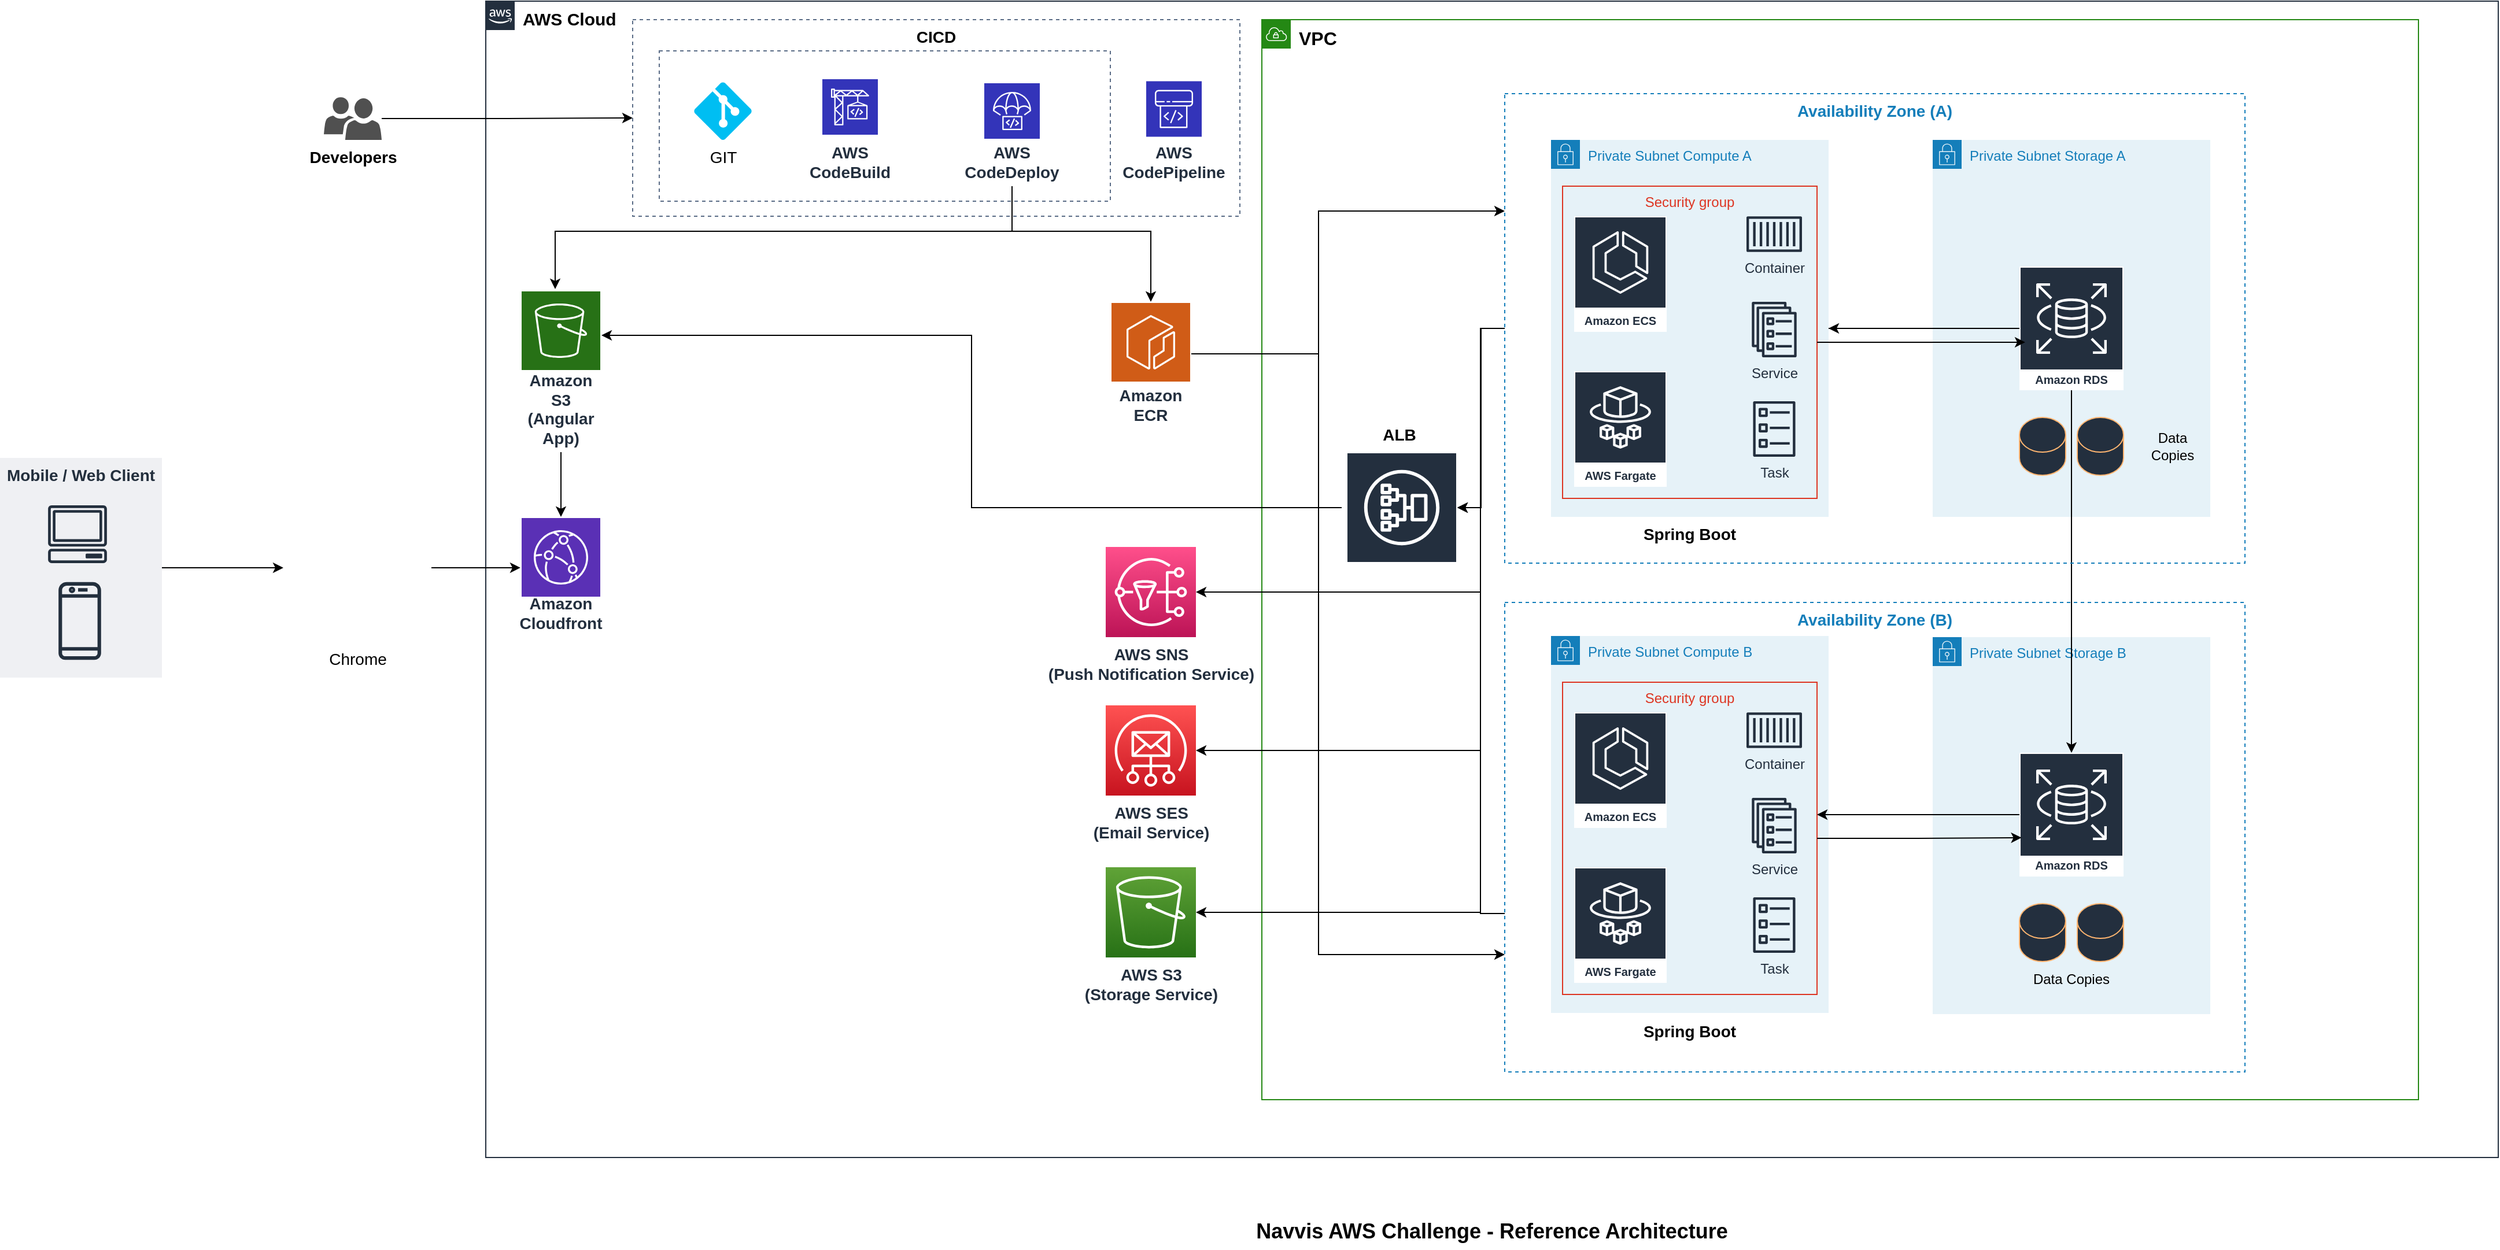 <mxfile version="20.3.2" type="device"><diagram id="Ht1M8jgEwFfnCIfOTk4-" name="Page-1"><mxGraphModel dx="2520" dy="1963" grid="1" gridSize="10" guides="1" tooltips="1" connect="1" arrows="1" fold="1" page="1" pageScale="1" pageWidth="413" pageHeight="583" background="#FFFFFF" math="0" shadow="0"><root><mxCell id="0"/><mxCell id="1" parent="0"/><mxCell id="UEzPUAAOIrF-is8g5C7q-175" value="&lt;font color=&quot;#000000&quot; style=&quot;font-size: 15px;&quot;&gt;&lt;b&gt;AWS Cloud&lt;/b&gt;&lt;/font&gt;" style="points=[[0,0],[0.25,0],[0.5,0],[0.75,0],[1,0],[1,0.25],[1,0.5],[1,0.75],[1,1],[0.75,1],[0.5,1],[0.25,1],[0,1],[0,0.75],[0,0.5],[0,0.25]];outlineConnect=0;gradientColor=none;html=1;whiteSpace=wrap;fontSize=12;fontStyle=0;shape=mxgraph.aws4.group;grIcon=mxgraph.aws4.group_aws_cloud_alt;strokeColor=#232F3E;fillColor=none;verticalAlign=top;align=left;spacingLeft=30;fontColor=#232F3E;dashed=0;labelBackgroundColor=#ffffff;container=1;pointerEvents=0;collapsible=0;recursiveResize=0;rounded=0;" parent="1" vertex="1"><mxGeometry x="-80" y="-1119" width="1740" height="1000" as="geometry"/></mxCell><mxCell id="bJ8_ohwitnAlfihcMv7L-4" value="" style="fillColor=none;strokeColor=#5A6C86;dashed=1;verticalAlign=top;fontStyle=0;fontColor=#5A6C86;rounded=0;" parent="UEzPUAAOIrF-is8g5C7q-175" vertex="1"><mxGeometry x="150" y="43" width="390" height="130" as="geometry"/></mxCell><mxCell id="bJ8_ohwitnAlfihcMv7L-5" value="CICD" style="fillColor=none;strokeColor=#5A6C86;dashed=1;verticalAlign=top;fontStyle=1;fontColor=#000000;rounded=0;fontSize=14;" parent="UEzPUAAOIrF-is8g5C7q-175" vertex="1"><mxGeometry x="127" y="16" width="525" height="170" as="geometry"/></mxCell><mxCell id="bJ8_ohwitnAlfihcMv7L-7" value="&lt;font style=&quot;font-size: 14px;&quot;&gt;AWS CodeBuild&lt;/font&gt;" style="outlineConnect=0;fontColor=#232F3E;gradientColor=none;strokeColor=#ffffff;fillColor=#3334B9;dashed=0;verticalLabelPosition=middle;verticalAlign=bottom;align=center;html=1;whiteSpace=wrap;fontSize=10;fontStyle=1;spacing=3;shape=mxgraph.aws4.productIcon;prIcon=mxgraph.aws4.codebuild;rounded=0;" parent="UEzPUAAOIrF-is8g5C7q-175" vertex="1"><mxGeometry x="290" y="66.5" width="50" height="93.5" as="geometry"/></mxCell><mxCell id="bJ8_ohwitnAlfihcMv7L-8" value="&lt;font style=&quot;font-size: 14px;&quot;&gt;GIT&lt;/font&gt;" style="verticalLabelPosition=bottom;html=1;verticalAlign=top;align=center;strokeColor=none;fillColor=#00BEF2;shape=mxgraph.azure.git_repository;rounded=0;" parent="UEzPUAAOIrF-is8g5C7q-175" vertex="1"><mxGeometry x="180" y="70" width="50" height="50" as="geometry"/></mxCell><mxCell id="5Nn6OFRv1aye1fLVFmdE-2" style="edgeStyle=orthogonalEdgeStyle;rounded=0;orthogonalLoop=1;jettySize=auto;html=1;" parent="UEzPUAAOIrF-is8g5C7q-175" source="bJ8_ohwitnAlfihcMv7L-9" target="bJ8_ohwitnAlfihcMv7L-68" edge="1"><mxGeometry relative="1" as="geometry"><Array as="points"><mxPoint x="455" y="199"/><mxPoint x="575" y="199"/></Array></mxGeometry></mxCell><mxCell id="bJ8_ohwitnAlfihcMv7L-9" value="&lt;font style=&quot;font-size: 14px;&quot;&gt;AWS CodeDeploy&lt;/font&gt;" style="outlineConnect=0;fontColor=#232F3E;gradientColor=none;strokeColor=#ffffff;fillColor=#3334B9;dashed=0;verticalLabelPosition=middle;verticalAlign=bottom;align=center;html=1;whiteSpace=wrap;fontSize=10;fontStyle=1;spacing=3;shape=mxgraph.aws4.productIcon;prIcon=mxgraph.aws4.codedeploy;rounded=0;" parent="UEzPUAAOIrF-is8g5C7q-175" vertex="1"><mxGeometry x="430" y="70" width="50" height="90" as="geometry"/></mxCell><mxCell id="bJ8_ohwitnAlfihcMv7L-10" value="&lt;font style=&quot;font-size: 14px;&quot;&gt;AWS CodePipeline&lt;/font&gt;" style="outlineConnect=0;fontColor=#232F3E;gradientColor=none;strokeColor=#ffffff;fillColor=#3334B9;dashed=0;verticalLabelPosition=middle;verticalAlign=bottom;align=center;html=1;whiteSpace=wrap;fontSize=10;fontStyle=1;spacing=3;shape=mxgraph.aws4.productIcon;prIcon=mxgraph.aws4.codepipeline;rounded=0;" parent="UEzPUAAOIrF-is8g5C7q-175" vertex="1"><mxGeometry x="570" y="68.25" width="50" height="91.75" as="geometry"/></mxCell><mxCell id="bJ8_ohwitnAlfihcMv7L-11" value="&lt;font color=&quot;#000000&quot; style=&quot;font-size: 16px;&quot;&gt;&lt;b&gt;VPC&lt;/b&gt;&lt;/font&gt;" style="points=[[0,0],[0.25,0],[0.5,0],[0.75,0],[1,0],[1,0.25],[1,0.5],[1,0.75],[1,1],[0.75,1],[0.5,1],[0.25,1],[0,1],[0,0.75],[0,0.5],[0,0.25]];outlineConnect=0;gradientColor=none;html=1;whiteSpace=wrap;fontSize=12;fontStyle=0;container=1;pointerEvents=0;collapsible=0;recursiveResize=0;shape=mxgraph.aws4.group;grIcon=mxgraph.aws4.group_vpc;strokeColor=#248814;fillColor=none;verticalAlign=top;align=left;spacingLeft=30;fontColor=#AAB7B8;dashed=0;rounded=0;" parent="UEzPUAAOIrF-is8g5C7q-175" vertex="1"><mxGeometry x="671" y="16" width="1000" height="934" as="geometry"/></mxCell><mxCell id="bJ8_ohwitnAlfihcMv7L-44" style="edgeStyle=orthogonalEdgeStyle;rounded=0;orthogonalLoop=1;jettySize=auto;html=1;" parent="bJ8_ohwitnAlfihcMv7L-11" source="bJ8_ohwitnAlfihcMv7L-12" target="bJ8_ohwitnAlfihcMv7L-25" edge="1"><mxGeometry relative="1" as="geometry"/></mxCell><mxCell id="bJ8_ohwitnAlfihcMv7L-12" value="Private Subnet Compute A" style="points=[[0,0],[0.25,0],[0.5,0],[0.75,0],[1,0],[1,0.25],[1,0.5],[1,0.75],[1,1],[0.75,1],[0.5,1],[0.25,1],[0,1],[0,0.75],[0,0.5],[0,0.25]];outlineConnect=0;gradientColor=none;html=1;whiteSpace=wrap;fontSize=12;fontStyle=0;container=1;pointerEvents=0;collapsible=0;recursiveResize=0;shape=mxgraph.aws4.group;grIcon=mxgraph.aws4.group_security_group;grStroke=0;strokeColor=#147EBA;fillColor=#E6F2F8;verticalAlign=top;align=left;spacingLeft=30;fontColor=#147EBA;dashed=0;rounded=0;" parent="bJ8_ohwitnAlfihcMv7L-11" vertex="1"><mxGeometry x="250" y="104" width="240" height="326" as="geometry"/></mxCell><mxCell id="bJ8_ohwitnAlfihcMv7L-18" value="Amazon ECS" style="outlineConnect=0;fontColor=#232F3E;gradientColor=none;strokeColor=#ffffff;fillColor=#232F3E;dashed=0;verticalLabelPosition=middle;verticalAlign=bottom;align=center;html=1;whiteSpace=wrap;fontSize=10;fontStyle=1;spacing=3;shape=mxgraph.aws4.productIcon;prIcon=mxgraph.aws4.ecs;rounded=0;" parent="bJ8_ohwitnAlfihcMv7L-12" vertex="1"><mxGeometry x="20" y="66" width="80" height="100" as="geometry"/></mxCell><mxCell id="bJ8_ohwitnAlfihcMv7L-19" value="AWS Fargate" style="outlineConnect=0;fontColor=#232F3E;gradientColor=none;strokeColor=#ffffff;fillColor=#232F3E;dashed=0;verticalLabelPosition=middle;verticalAlign=bottom;align=center;html=1;whiteSpace=wrap;fontSize=10;fontStyle=1;spacing=3;shape=mxgraph.aws4.productIcon;prIcon=mxgraph.aws4.fargate;rounded=0;" parent="bJ8_ohwitnAlfihcMv7L-12" vertex="1"><mxGeometry x="20" y="200" width="80" height="100" as="geometry"/></mxCell><mxCell id="bJ8_ohwitnAlfihcMv7L-20" value="Container" style="outlineConnect=0;fontColor=#232F3E;gradientColor=none;fillColor=#232F3E;strokeColor=none;dashed=0;verticalLabelPosition=bottom;verticalAlign=top;align=center;html=1;fontSize=12;fontStyle=0;aspect=fixed;pointerEvents=1;shape=mxgraph.aws4.container_1;rounded=0;" parent="bJ8_ohwitnAlfihcMv7L-12" vertex="1"><mxGeometry x="169" y="66" width="48" height="31" as="geometry"/></mxCell><mxCell id="bJ8_ohwitnAlfihcMv7L-22" value="Service" style="outlineConnect=0;fontColor=#232F3E;gradientColor=none;fillColor=#232F3E;strokeColor=none;dashed=0;verticalLabelPosition=bottom;verticalAlign=top;align=center;html=1;fontSize=12;fontStyle=0;aspect=fixed;pointerEvents=1;shape=mxgraph.aws4.ecs_service;rounded=0;" parent="bJ8_ohwitnAlfihcMv7L-12" vertex="1"><mxGeometry x="173.5" y="140" width="39" height="48" as="geometry"/></mxCell><mxCell id="bJ8_ohwitnAlfihcMv7L-23" value="Task" style="outlineConnect=0;fontColor=#232F3E;gradientColor=none;fillColor=#232F3E;strokeColor=none;dashed=0;verticalLabelPosition=bottom;verticalAlign=top;align=center;html=1;fontSize=12;fontStyle=0;aspect=fixed;pointerEvents=1;shape=mxgraph.aws4.ecs_task;rounded=0;" parent="bJ8_ohwitnAlfihcMv7L-12" vertex="1"><mxGeometry x="174.5" y="226" width="37" height="48" as="geometry"/></mxCell><mxCell id="bJ8_ohwitnAlfihcMv7L-24" value="Security group" style="fillColor=none;strokeColor=#DD3522;verticalAlign=top;fontStyle=0;fontColor=#DD3522;rounded=0;" parent="bJ8_ohwitnAlfihcMv7L-12" vertex="1"><mxGeometry x="10" y="40" width="220" height="270" as="geometry"/></mxCell><mxCell id="bJ8_ohwitnAlfihcMv7L-13" value="Private Subnet Storage A" style="points=[[0,0],[0.25,0],[0.5,0],[0.75,0],[1,0],[1,0.25],[1,0.5],[1,0.75],[1,1],[0.75,1],[0.5,1],[0.25,1],[0,1],[0,0.75],[0,0.5],[0,0.25]];outlineConnect=0;gradientColor=none;html=1;whiteSpace=wrap;fontSize=12;fontStyle=0;container=1;pointerEvents=0;collapsible=0;recursiveResize=0;shape=mxgraph.aws4.group;grIcon=mxgraph.aws4.group_security_group;grStroke=0;strokeColor=#147EBA;fillColor=#E6F2F8;verticalAlign=top;align=left;spacingLeft=30;fontColor=#147EBA;dashed=0;rounded=0;" parent="bJ8_ohwitnAlfihcMv7L-11" vertex="1"><mxGeometry x="580" y="104" width="240" height="326" as="geometry"/></mxCell><mxCell id="bJ8_ohwitnAlfihcMv7L-25" value="Amazon RDS" style="outlineConnect=0;fontColor=#232F3E;gradientColor=none;strokeColor=#ffffff;fillColor=#232F3E;dashed=0;verticalLabelPosition=middle;verticalAlign=bottom;align=center;html=1;whiteSpace=wrap;fontSize=10;fontStyle=1;spacing=3;shape=mxgraph.aws4.productIcon;prIcon=mxgraph.aws4.rds;rounded=0;" parent="bJ8_ohwitnAlfihcMv7L-13" vertex="1"><mxGeometry x="75" y="109.5" width="90" height="107" as="geometry"/></mxCell><mxCell id="bJ8_ohwitnAlfihcMv7L-34" value="" style="shape=cylinder3;whiteSpace=wrap;html=1;boundedLbl=1;backgroundOutline=1;size=15;strokeColor=#FFB570;fillColor=#232F3E;rounded=0;" parent="bJ8_ohwitnAlfihcMv7L-13" vertex="1"><mxGeometry x="75" y="240" width="40" height="50" as="geometry"/></mxCell><mxCell id="bJ8_ohwitnAlfihcMv7L-36" value="" style="shape=cylinder3;whiteSpace=wrap;html=1;boundedLbl=1;backgroundOutline=1;size=15;strokeColor=#FFB570;fillColor=#232F3E;rounded=0;" parent="bJ8_ohwitnAlfihcMv7L-13" vertex="1"><mxGeometry x="125" y="240" width="40" height="50" as="geometry"/></mxCell><mxCell id="bJ8_ohwitnAlfihcMv7L-54" value="Data Copies" style="text;html=1;strokeColor=none;fillColor=none;align=center;verticalAlign=middle;whiteSpace=wrap;rounded=0;" parent="bJ8_ohwitnAlfihcMv7L-13" vertex="1"><mxGeometry x="175" y="250" width="65" height="30" as="geometry"/></mxCell><mxCell id="bJ8_ohwitnAlfihcMv7L-15" value="Private Subnet Storage B" style="points=[[0,0],[0.25,0],[0.5,0],[0.75,0],[1,0],[1,0.25],[1,0.5],[1,0.75],[1,1],[0.75,1],[0.5,1],[0.25,1],[0,1],[0,0.75],[0,0.5],[0,0.25]];outlineConnect=0;gradientColor=none;html=1;whiteSpace=wrap;fontSize=12;fontStyle=0;container=1;pointerEvents=0;collapsible=0;recursiveResize=0;shape=mxgraph.aws4.group;grIcon=mxgraph.aws4.group_security_group;grStroke=0;strokeColor=#147EBA;fillColor=#E6F2F8;verticalAlign=top;align=left;spacingLeft=30;fontColor=#147EBA;dashed=0;rounded=0;" parent="bJ8_ohwitnAlfihcMv7L-11" vertex="1"><mxGeometry x="580" y="534" width="240" height="326" as="geometry"/></mxCell><mxCell id="bJ8_ohwitnAlfihcMv7L-37" value="Amazon RDS" style="outlineConnect=0;fontColor=#232F3E;gradientColor=none;strokeColor=#ffffff;fillColor=#232F3E;dashed=0;verticalLabelPosition=middle;verticalAlign=bottom;align=center;html=1;whiteSpace=wrap;fontSize=10;fontStyle=1;spacing=3;shape=mxgraph.aws4.productIcon;prIcon=mxgraph.aws4.rds;rounded=0;" parent="bJ8_ohwitnAlfihcMv7L-15" vertex="1"><mxGeometry x="75" y="100" width="90" height="107" as="geometry"/></mxCell><mxCell id="bJ8_ohwitnAlfihcMv7L-38" value="" style="shape=cylinder3;whiteSpace=wrap;html=1;boundedLbl=1;backgroundOutline=1;size=15;strokeColor=#FFB570;fillColor=#232F3E;rounded=0;" parent="bJ8_ohwitnAlfihcMv7L-15" vertex="1"><mxGeometry x="75" y="230.5" width="40" height="50" as="geometry"/></mxCell><mxCell id="bJ8_ohwitnAlfihcMv7L-39" value="" style="shape=cylinder3;whiteSpace=wrap;html=1;boundedLbl=1;backgroundOutline=1;size=15;strokeColor=#FFB570;fillColor=#232F3E;rounded=0;" parent="bJ8_ohwitnAlfihcMv7L-15" vertex="1"><mxGeometry x="125" y="230.5" width="40" height="50" as="geometry"/></mxCell><mxCell id="bJ8_ohwitnAlfihcMv7L-41" value="Data Copies" style="text;html=1;strokeColor=none;fillColor=none;align=center;verticalAlign=middle;whiteSpace=wrap;rounded=0;" parent="bJ8_ohwitnAlfihcMv7L-15" vertex="1"><mxGeometry x="85" y="280.5" width="70" height="30" as="geometry"/></mxCell><mxCell id="bJ8_ohwitnAlfihcMv7L-26" value="Private Subnet Compute B" style="points=[[0,0],[0.25,0],[0.5,0],[0.75,0],[1,0],[1,0.25],[1,0.5],[1,0.75],[1,1],[0.75,1],[0.5,1],[0.25,1],[0,1],[0,0.75],[0,0.5],[0,0.25]];outlineConnect=0;gradientColor=none;html=1;whiteSpace=wrap;fontSize=12;fontStyle=0;container=1;pointerEvents=0;collapsible=0;recursiveResize=0;shape=mxgraph.aws4.group;grIcon=mxgraph.aws4.group_security_group;grStroke=0;strokeColor=#147EBA;fillColor=#E6F2F8;verticalAlign=top;align=left;spacingLeft=30;fontColor=#147EBA;dashed=0;rounded=0;" parent="bJ8_ohwitnAlfihcMv7L-11" vertex="1"><mxGeometry x="250" y="533" width="240" height="326" as="geometry"/></mxCell><mxCell id="bJ8_ohwitnAlfihcMv7L-27" value="Amazon ECS" style="outlineConnect=0;fontColor=#232F3E;gradientColor=none;strokeColor=#ffffff;fillColor=#232F3E;dashed=0;verticalLabelPosition=middle;verticalAlign=bottom;align=center;html=1;whiteSpace=wrap;fontSize=10;fontStyle=1;spacing=3;shape=mxgraph.aws4.productIcon;prIcon=mxgraph.aws4.ecs;rounded=0;" parent="bJ8_ohwitnAlfihcMv7L-26" vertex="1"><mxGeometry x="20" y="66" width="80" height="100" as="geometry"/></mxCell><mxCell id="bJ8_ohwitnAlfihcMv7L-28" value="AWS Fargate" style="outlineConnect=0;fontColor=#232F3E;gradientColor=none;strokeColor=#ffffff;fillColor=#232F3E;dashed=0;verticalLabelPosition=middle;verticalAlign=bottom;align=center;html=1;whiteSpace=wrap;fontSize=10;fontStyle=1;spacing=3;shape=mxgraph.aws4.productIcon;prIcon=mxgraph.aws4.fargate;rounded=0;" parent="bJ8_ohwitnAlfihcMv7L-26" vertex="1"><mxGeometry x="20" y="200" width="80" height="100" as="geometry"/></mxCell><mxCell id="bJ8_ohwitnAlfihcMv7L-29" value="Container" style="outlineConnect=0;fontColor=#232F3E;gradientColor=none;fillColor=#232F3E;strokeColor=none;dashed=0;verticalLabelPosition=bottom;verticalAlign=top;align=center;html=1;fontSize=12;fontStyle=0;aspect=fixed;pointerEvents=1;shape=mxgraph.aws4.container_1;rounded=0;" parent="bJ8_ohwitnAlfihcMv7L-26" vertex="1"><mxGeometry x="169" y="66" width="48" height="31" as="geometry"/></mxCell><mxCell id="bJ8_ohwitnAlfihcMv7L-30" value="Service" style="outlineConnect=0;fontColor=#232F3E;gradientColor=none;fillColor=#232F3E;strokeColor=none;dashed=0;verticalLabelPosition=bottom;verticalAlign=top;align=center;html=1;fontSize=12;fontStyle=0;aspect=fixed;pointerEvents=1;shape=mxgraph.aws4.ecs_service;rounded=0;" parent="bJ8_ohwitnAlfihcMv7L-26" vertex="1"><mxGeometry x="173.5" y="140" width="39" height="48" as="geometry"/></mxCell><mxCell id="bJ8_ohwitnAlfihcMv7L-31" value="Task" style="outlineConnect=0;fontColor=#232F3E;gradientColor=none;fillColor=#232F3E;strokeColor=none;dashed=0;verticalLabelPosition=bottom;verticalAlign=top;align=center;html=1;fontSize=12;fontStyle=0;aspect=fixed;pointerEvents=1;shape=mxgraph.aws4.ecs_task;rounded=0;" parent="bJ8_ohwitnAlfihcMv7L-26" vertex="1"><mxGeometry x="174.5" y="226" width="37" height="48" as="geometry"/></mxCell><mxCell id="bJ8_ohwitnAlfihcMv7L-32" value="Security group" style="fillColor=none;strokeColor=#DD3522;verticalAlign=top;fontStyle=0;fontColor=#DD3522;rounded=0;" parent="bJ8_ohwitnAlfihcMv7L-26" vertex="1"><mxGeometry x="10" y="40" width="220" height="270" as="geometry"/></mxCell><mxCell id="bJ8_ohwitnAlfihcMv7L-42" style="edgeStyle=orthogonalEdgeStyle;rounded=0;orthogonalLoop=1;jettySize=auto;html=1;" parent="bJ8_ohwitnAlfihcMv7L-11" source="bJ8_ohwitnAlfihcMv7L-25" target="bJ8_ohwitnAlfihcMv7L-12" edge="1"><mxGeometry relative="1" as="geometry"/></mxCell><mxCell id="bJ8_ohwitnAlfihcMv7L-45" style="edgeStyle=orthogonalEdgeStyle;rounded=0;orthogonalLoop=1;jettySize=auto;html=1;entryX=0.056;entryY=0.612;entryDx=0;entryDy=0;entryPerimeter=0;" parent="bJ8_ohwitnAlfihcMv7L-11" source="bJ8_ohwitnAlfihcMv7L-24" target="bJ8_ohwitnAlfihcMv7L-25" edge="1"><mxGeometry relative="1" as="geometry"/></mxCell><mxCell id="bJ8_ohwitnAlfihcMv7L-47" style="edgeStyle=orthogonalEdgeStyle;rounded=0;orthogonalLoop=1;jettySize=auto;html=1;entryX=1;entryY=0.424;entryDx=0;entryDy=0;entryPerimeter=0;" parent="bJ8_ohwitnAlfihcMv7L-11" source="bJ8_ohwitnAlfihcMv7L-37" target="bJ8_ohwitnAlfihcMv7L-32" edge="1"><mxGeometry relative="1" as="geometry"/></mxCell><mxCell id="bJ8_ohwitnAlfihcMv7L-51" style="edgeStyle=orthogonalEdgeStyle;rounded=0;orthogonalLoop=1;jettySize=auto;html=1;entryX=0.02;entryY=0.686;entryDx=0;entryDy=0;entryPerimeter=0;" parent="bJ8_ohwitnAlfihcMv7L-11" source="bJ8_ohwitnAlfihcMv7L-32" target="bJ8_ohwitnAlfihcMv7L-37" edge="1"><mxGeometry relative="1" as="geometry"/></mxCell><mxCell id="bJ8_ohwitnAlfihcMv7L-53" style="edgeStyle=orthogonalEdgeStyle;rounded=0;orthogonalLoop=1;jettySize=auto;html=1;" parent="bJ8_ohwitnAlfihcMv7L-11" source="bJ8_ohwitnAlfihcMv7L-25" target="bJ8_ohwitnAlfihcMv7L-37" edge="1"><mxGeometry relative="1" as="geometry"/></mxCell><mxCell id="bJ8_ohwitnAlfihcMv7L-58" style="edgeStyle=orthogonalEdgeStyle;rounded=0;orthogonalLoop=1;jettySize=auto;html=1;" parent="bJ8_ohwitnAlfihcMv7L-11" source="bJ8_ohwitnAlfihcMv7L-16" target="bJ8_ohwitnAlfihcMv7L-55" edge="1"><mxGeometry relative="1" as="geometry"/></mxCell><mxCell id="bJ8_ohwitnAlfihcMv7L-16" value="Availability Zone (A)" style="fillColor=none;strokeColor=#147EBA;dashed=1;verticalAlign=top;fontStyle=1;fontColor=#147EBA;rounded=0;fontSize=14;" parent="bJ8_ohwitnAlfihcMv7L-11" vertex="1"><mxGeometry x="210" y="64" width="640" height="406" as="geometry"/></mxCell><mxCell id="bJ8_ohwitnAlfihcMv7L-59" style="edgeStyle=orthogonalEdgeStyle;rounded=0;orthogonalLoop=1;jettySize=auto;html=1;" parent="bJ8_ohwitnAlfihcMv7L-11" source="bJ8_ohwitnAlfihcMv7L-17" target="bJ8_ohwitnAlfihcMv7L-55" edge="1"><mxGeometry relative="1" as="geometry"><Array as="points"><mxPoint x="189" y="773"/><mxPoint x="189" y="422"/></Array></mxGeometry></mxCell><mxCell id="bJ8_ohwitnAlfihcMv7L-17" value="Availability Zone (B)" style="fillColor=none;strokeColor=#147EBA;dashed=1;verticalAlign=top;fontStyle=1;fontColor=#147EBA;rounded=0;fontSize=14;" parent="bJ8_ohwitnAlfihcMv7L-11" vertex="1"><mxGeometry x="210" y="504" width="640" height="406" as="geometry"/></mxCell><mxCell id="bJ8_ohwitnAlfihcMv7L-55" value="" style="outlineConnect=0;fontColor=#232F3E;gradientColor=none;strokeColor=#ffffff;fillColor=#232F3E;dashed=0;verticalLabelPosition=middle;verticalAlign=bottom;align=center;html=1;whiteSpace=wrap;fontSize=10;fontStyle=1;spacing=3;shape=mxgraph.aws4.productIcon;prIcon=mxgraph.aws4.application_load_balancer;direction=south;rounded=0;" parent="bJ8_ohwitnAlfihcMv7L-11" vertex="1"><mxGeometry x="69" y="374" width="100" height="96" as="geometry"/></mxCell><mxCell id="bJ8_ohwitnAlfihcMv7L-63" value="&lt;font style=&quot;font-size: 14px;&quot;&gt;&lt;b&gt;ALB&lt;/b&gt;&lt;/font&gt;" style="text;html=1;strokeColor=none;fillColor=none;align=center;verticalAlign=middle;whiteSpace=wrap;rounded=0;" parent="bJ8_ohwitnAlfihcMv7L-11" vertex="1"><mxGeometry x="89" y="344" width="60" height="30" as="geometry"/></mxCell><mxCell id="hwAFIWEOJu8RppKGinY0-17" value="&lt;b&gt;Spring Boot&lt;/b&gt;" style="text;html=1;strokeColor=none;fillColor=none;align=center;verticalAlign=middle;whiteSpace=wrap;rounded=0;fontSize=14;fontColor=#000000;" vertex="1" parent="bJ8_ohwitnAlfihcMv7L-11"><mxGeometry x="320" y="430" width="100" height="30" as="geometry"/></mxCell><mxCell id="hwAFIWEOJu8RppKGinY0-18" value="&lt;b&gt;Spring Boot&lt;/b&gt;" style="text;html=1;strokeColor=none;fillColor=none;align=center;verticalAlign=middle;whiteSpace=wrap;rounded=0;fontSize=14;fontColor=#000000;" vertex="1" parent="bJ8_ohwitnAlfihcMv7L-11"><mxGeometry x="320" y="860" width="100" height="30" as="geometry"/></mxCell><mxCell id="bJ8_ohwitnAlfihcMv7L-71" style="edgeStyle=orthogonalEdgeStyle;rounded=0;orthogonalLoop=1;jettySize=auto;html=1;entryX=0;entryY=0.25;entryDx=0;entryDy=0;" parent="UEzPUAAOIrF-is8g5C7q-175" source="bJ8_ohwitnAlfihcMv7L-68" target="bJ8_ohwitnAlfihcMv7L-16" edge="1"><mxGeometry relative="1" as="geometry"><Array as="points"><mxPoint x="720" y="305"/><mxPoint x="720" y="182"/></Array></mxGeometry></mxCell><mxCell id="bJ8_ohwitnAlfihcMv7L-72" style="edgeStyle=orthogonalEdgeStyle;rounded=0;orthogonalLoop=1;jettySize=auto;html=1;entryX=0;entryY=0.75;entryDx=0;entryDy=0;" parent="UEzPUAAOIrF-is8g5C7q-175" source="bJ8_ohwitnAlfihcMv7L-68" target="bJ8_ohwitnAlfihcMv7L-17" edge="1"><mxGeometry relative="1" as="geometry"><Array as="points"><mxPoint x="720" y="305"/><mxPoint x="720" y="825"/></Array></mxGeometry></mxCell><mxCell id="bJ8_ohwitnAlfihcMv7L-68" value="&lt;font style=&quot;font-size: 14px;&quot;&gt;Amazon ECR&lt;/font&gt;" style="outlineConnect=0;fontColor=#232F3E;gradientColor=none;strokeColor=#ffffff;fillColor=#D05C17;dashed=0;verticalLabelPosition=middle;verticalAlign=bottom;align=center;html=1;whiteSpace=wrap;fontSize=10;fontStyle=1;spacing=3;shape=mxgraph.aws4.productIcon;prIcon=mxgraph.aws4.ecr;rounded=0;" parent="UEzPUAAOIrF-is8g5C7q-175" vertex="1"><mxGeometry x="540" y="260" width="70" height="110" as="geometry"/></mxCell><mxCell id="bJ8_ohwitnAlfihcMv7L-76" style="edgeStyle=orthogonalEdgeStyle;rounded=0;orthogonalLoop=1;jettySize=auto;html=1;" parent="UEzPUAAOIrF-is8g5C7q-175" source="bJ8_ohwitnAlfihcMv7L-73" target="bJ8_ohwitnAlfihcMv7L-75" edge="1"><mxGeometry relative="1" as="geometry"/></mxCell><mxCell id="bJ8_ohwitnAlfihcMv7L-73" value="&lt;font style=&quot;font-size: 14px;&quot;&gt;Amazon S3&lt;br&gt;(Angular App)&lt;/font&gt;" style="outlineConnect=0;fontColor=#232F3E;gradientColor=none;strokeColor=#ffffff;fillColor=#277116;dashed=0;verticalLabelPosition=middle;verticalAlign=bottom;align=center;html=1;whiteSpace=wrap;fontSize=10;fontStyle=1;spacing=3;shape=mxgraph.aws4.productIcon;prIcon=mxgraph.aws4.s3;rounded=0;" parent="UEzPUAAOIrF-is8g5C7q-175" vertex="1"><mxGeometry x="30" y="250" width="70" height="140" as="geometry"/></mxCell><mxCell id="bJ8_ohwitnAlfihcMv7L-75" value="&lt;font style=&quot;font-size: 14px;&quot;&gt;Amazon Cloudfront&lt;/font&gt;" style="outlineConnect=0;fontColor=#232F3E;gradientColor=none;strokeColor=#ffffff;fillColor=#5A30B5;dashed=0;verticalLabelPosition=middle;verticalAlign=bottom;align=center;html=1;whiteSpace=wrap;fontSize=10;fontStyle=1;spacing=3;shape=mxgraph.aws4.productIcon;prIcon=mxgraph.aws4.cloudfront;rounded=0;" parent="UEzPUAAOIrF-is8g5C7q-175" vertex="1"><mxGeometry x="30" y="446" width="70" height="104" as="geometry"/></mxCell><mxCell id="hwAFIWEOJu8RppKGinY0-1" value="&lt;b&gt;&lt;font style=&quot;font-size: 14px;&quot;&gt;AWS SNS&lt;br&gt;(Push Notification Service)&lt;/font&gt;&lt;/b&gt;" style="sketch=0;points=[[0,0,0],[0.25,0,0],[0.5,0,0],[0.75,0,0],[1,0,0],[0,1,0],[0.25,1,0],[0.5,1,0],[0.75,1,0],[1,1,0],[0,0.25,0],[0,0.5,0],[0,0.75,0],[1,0.25,0],[1,0.5,0],[1,0.75,0]];outlineConnect=0;fontColor=#232F3E;gradientColor=#FF4F8B;gradientDirection=north;fillColor=#BC1356;strokeColor=#ffffff;dashed=0;verticalLabelPosition=bottom;verticalAlign=top;align=center;html=1;fontSize=12;fontStyle=0;aspect=fixed;shape=mxgraph.aws4.resourceIcon;resIcon=mxgraph.aws4.sns;" vertex="1" parent="UEzPUAAOIrF-is8g5C7q-175"><mxGeometry x="536" y="472" width="78" height="78" as="geometry"/></mxCell><mxCell id="hwAFIWEOJu8RppKGinY0-2" value="&lt;b&gt;&lt;font style=&quot;font-size: 14px;&quot;&gt;AWS SES&lt;br&gt;(Email Service)&lt;/font&gt;&lt;/b&gt;" style="sketch=0;points=[[0,0,0],[0.25,0,0],[0.5,0,0],[0.75,0,0],[1,0,0],[0,1,0],[0.25,1,0],[0.5,1,0],[0.75,1,0],[1,1,0],[0,0.25,0],[0,0.5,0],[0,0.75,0],[1,0.25,0],[1,0.5,0],[1,0.75,0]];outlineConnect=0;fontColor=#232F3E;gradientColor=#FF5252;gradientDirection=north;fillColor=#C7131F;strokeColor=#ffffff;dashed=0;verticalLabelPosition=bottom;verticalAlign=top;align=center;html=1;fontSize=12;fontStyle=0;aspect=fixed;shape=mxgraph.aws4.resourceIcon;resIcon=mxgraph.aws4.simple_email_service;" vertex="1" parent="UEzPUAAOIrF-is8g5C7q-175"><mxGeometry x="536" y="609" width="78" height="78" as="geometry"/></mxCell><mxCell id="hwAFIWEOJu8RppKGinY0-3" value="&lt;b&gt;&lt;font style=&quot;font-size: 14px;&quot;&gt;AWS S3&lt;br&gt;(Storage Service)&lt;/font&gt;&lt;/b&gt;" style="sketch=0;points=[[0,0,0],[0.25,0,0],[0.5,0,0],[0.75,0,0],[1,0,0],[0,1,0],[0.25,1,0],[0.5,1,0],[0.75,1,0],[1,1,0],[0,0.25,0],[0,0.5,0],[0,0.75,0],[1,0.25,0],[1,0.5,0],[1,0.75,0]];outlineConnect=0;fontColor=#232F3E;gradientColor=#60A337;gradientDirection=north;fillColor=#277116;strokeColor=#ffffff;dashed=0;verticalLabelPosition=bottom;verticalAlign=top;align=center;html=1;fontSize=12;fontStyle=0;aspect=fixed;shape=mxgraph.aws4.resourceIcon;resIcon=mxgraph.aws4.s3;" vertex="1" parent="UEzPUAAOIrF-is8g5C7q-175"><mxGeometry x="536" y="749" width="78" height="78" as="geometry"/></mxCell><mxCell id="hwAFIWEOJu8RppKGinY0-7" style="edgeStyle=orthogonalEdgeStyle;rounded=0;orthogonalLoop=1;jettySize=auto;html=1;" edge="1" parent="UEzPUAAOIrF-is8g5C7q-175" source="bJ8_ohwitnAlfihcMv7L-55" target="bJ8_ohwitnAlfihcMv7L-73"><mxGeometry relative="1" as="geometry"><Array as="points"><mxPoint x="420" y="438"/><mxPoint x="420" y="289"/></Array></mxGeometry></mxCell><mxCell id="hwAFIWEOJu8RppKGinY0-12" style="edgeStyle=orthogonalEdgeStyle;rounded=0;orthogonalLoop=1;jettySize=auto;html=1;" edge="1" parent="UEzPUAAOIrF-is8g5C7q-175" source="bJ8_ohwitnAlfihcMv7L-16" target="hwAFIWEOJu8RppKGinY0-1"><mxGeometry relative="1" as="geometry"><Array as="points"><mxPoint x="860" y="283"/><mxPoint x="860" y="511"/></Array></mxGeometry></mxCell><mxCell id="hwAFIWEOJu8RppKGinY0-13" style="edgeStyle=orthogonalEdgeStyle;rounded=0;orthogonalLoop=1;jettySize=auto;html=1;entryX=1;entryY=0.5;entryDx=0;entryDy=0;entryPerimeter=0;" edge="1" parent="UEzPUAAOIrF-is8g5C7q-175" source="bJ8_ohwitnAlfihcMv7L-16" target="hwAFIWEOJu8RppKGinY0-2"><mxGeometry relative="1" as="geometry"><Array as="points"><mxPoint x="860" y="283"/><mxPoint x="860" y="648"/></Array></mxGeometry></mxCell><mxCell id="hwAFIWEOJu8RppKGinY0-14" style="edgeStyle=orthogonalEdgeStyle;rounded=0;orthogonalLoop=1;jettySize=auto;html=1;entryX=1;entryY=0.5;entryDx=0;entryDy=0;entryPerimeter=0;" edge="1" parent="UEzPUAAOIrF-is8g5C7q-175" source="bJ8_ohwitnAlfihcMv7L-16" target="hwAFIWEOJu8RppKGinY0-3"><mxGeometry relative="1" as="geometry"><Array as="points"><mxPoint x="860" y="283"/><mxPoint x="860" y="788"/></Array></mxGeometry></mxCell><mxCell id="bJ8_ohwitnAlfihcMv7L-80" style="edgeStyle=orthogonalEdgeStyle;rounded=0;orthogonalLoop=1;jettySize=auto;html=1;" parent="1" source="bJ8_ohwitnAlfihcMv7L-79" target="bJ8_ohwitnAlfihcMv7L-5" edge="1"><mxGeometry relative="1" as="geometry"/></mxCell><mxCell id="bJ8_ohwitnAlfihcMv7L-79" value="&lt;font style=&quot;font-size: 14px;&quot;&gt;Developers&lt;/font&gt;" style="pointerEvents=1;shadow=0;dashed=0;html=1;strokeColor=none;labelPosition=center;verticalLabelPosition=bottom;verticalAlign=top;align=center;fillColor=#505050;shape=mxgraph.mscae.intune.user_group;rounded=0;fontSize=14;fontStyle=1" parent="1" vertex="1"><mxGeometry x="-220" y="-1036" width="50" height="37" as="geometry"/></mxCell><mxCell id="bJ8_ohwitnAlfihcMv7L-86" style="edgeStyle=orthogonalEdgeStyle;rounded=0;orthogonalLoop=1;jettySize=auto;html=1;entryX=0;entryY=0.423;entryDx=0;entryDy=0;entryPerimeter=0;" parent="1" source="bJ8_ohwitnAlfihcMv7L-82" target="bJ8_ohwitnAlfihcMv7L-75" edge="1"><mxGeometry relative="1" as="geometry"/></mxCell><mxCell id="bJ8_ohwitnAlfihcMv7L-82" value="&lt;font style=&quot;font-size: 14px;&quot;&gt;Chrome&lt;/font&gt;" style="shape=image;html=1;verticalAlign=top;verticalLabelPosition=bottom;labelBackgroundColor=#ffffff;imageAspect=0;aspect=fixed;image=https://cdn1.iconfinder.com/data/icons/social-media-vol-3/24/_google_chrome-128.png;strokeColor=#FFB570;fillColor=#232F3E;rounded=0;" parent="1" vertex="1"><mxGeometry x="-255" y="-693" width="128" height="128" as="geometry"/></mxCell><mxCell id="bJ8_ohwitnAlfihcMv7L-101" style="edgeStyle=orthogonalEdgeStyle;rounded=0;orthogonalLoop=1;jettySize=auto;html=1;" parent="1" source="bJ8_ohwitnAlfihcMv7L-96" target="bJ8_ohwitnAlfihcMv7L-82" edge="1"><mxGeometry relative="1" as="geometry"/></mxCell><mxCell id="bJ8_ohwitnAlfihcMv7L-96" value="Mobile / Web Client" style="fillColor=#EFF0F3;strokeColor=none;dashed=0;verticalAlign=top;fontStyle=1;fontColor=#232F3D;rounded=0;fontSize=14;" parent="1" vertex="1"><mxGeometry x="-500" y="-724" width="140" height="190" as="geometry"/></mxCell><mxCell id="bJ8_ohwitnAlfihcMv7L-97" value="" style="outlineConnect=0;fontColor=#232F3E;gradientColor=none;fillColor=#232F3D;strokeColor=none;dashed=0;verticalLabelPosition=bottom;verticalAlign=top;align=center;html=1;fontSize=12;fontStyle=0;aspect=fixed;pointerEvents=1;shape=mxgraph.aws4.client;rounded=0;" parent="1" vertex="1"><mxGeometry x="-458.66" y="-683" width="51.32" height="50" as="geometry"/></mxCell><mxCell id="bJ8_ohwitnAlfihcMv7L-98" value="" style="outlineConnect=0;fontColor=#232F3E;gradientColor=none;fillColor=#232F3D;strokeColor=none;dashed=0;verticalLabelPosition=bottom;verticalAlign=top;align=center;html=1;fontSize=12;fontStyle=0;aspect=fixed;pointerEvents=1;shape=mxgraph.aws4.mobile_client;rounded=0;" parent="1" vertex="1"><mxGeometry x="-449.4" y="-618" width="36.79" height="70" as="geometry"/></mxCell><mxCell id="bJ8_ohwitnAlfihcMv7L-114" value="&lt;font style=&quot;font-size: 18px&quot;&gt;&lt;b&gt;Navvis AWS Challenge - Reference Architecture&lt;/b&gt;&lt;/font&gt;" style="text;html=1;strokeColor=none;fillColor=none;align=center;verticalAlign=middle;whiteSpace=wrap;rounded=0;fontSize=12;" parent="1" vertex="1"><mxGeometry x="565" y="-70" width="450" height="30" as="geometry"/></mxCell><mxCell id="5Nn6OFRv1aye1fLVFmdE-1" style="edgeStyle=orthogonalEdgeStyle;rounded=0;orthogonalLoop=1;jettySize=auto;html=1;" parent="1" source="bJ8_ohwitnAlfihcMv7L-9" edge="1"><mxGeometry relative="1" as="geometry"><mxPoint x="-20" y="-870" as="targetPoint"/><Array as="points"><mxPoint x="375" y="-920"/><mxPoint x="-20" y="-920"/></Array></mxGeometry></mxCell></root></mxGraphModel></diagram></mxfile>